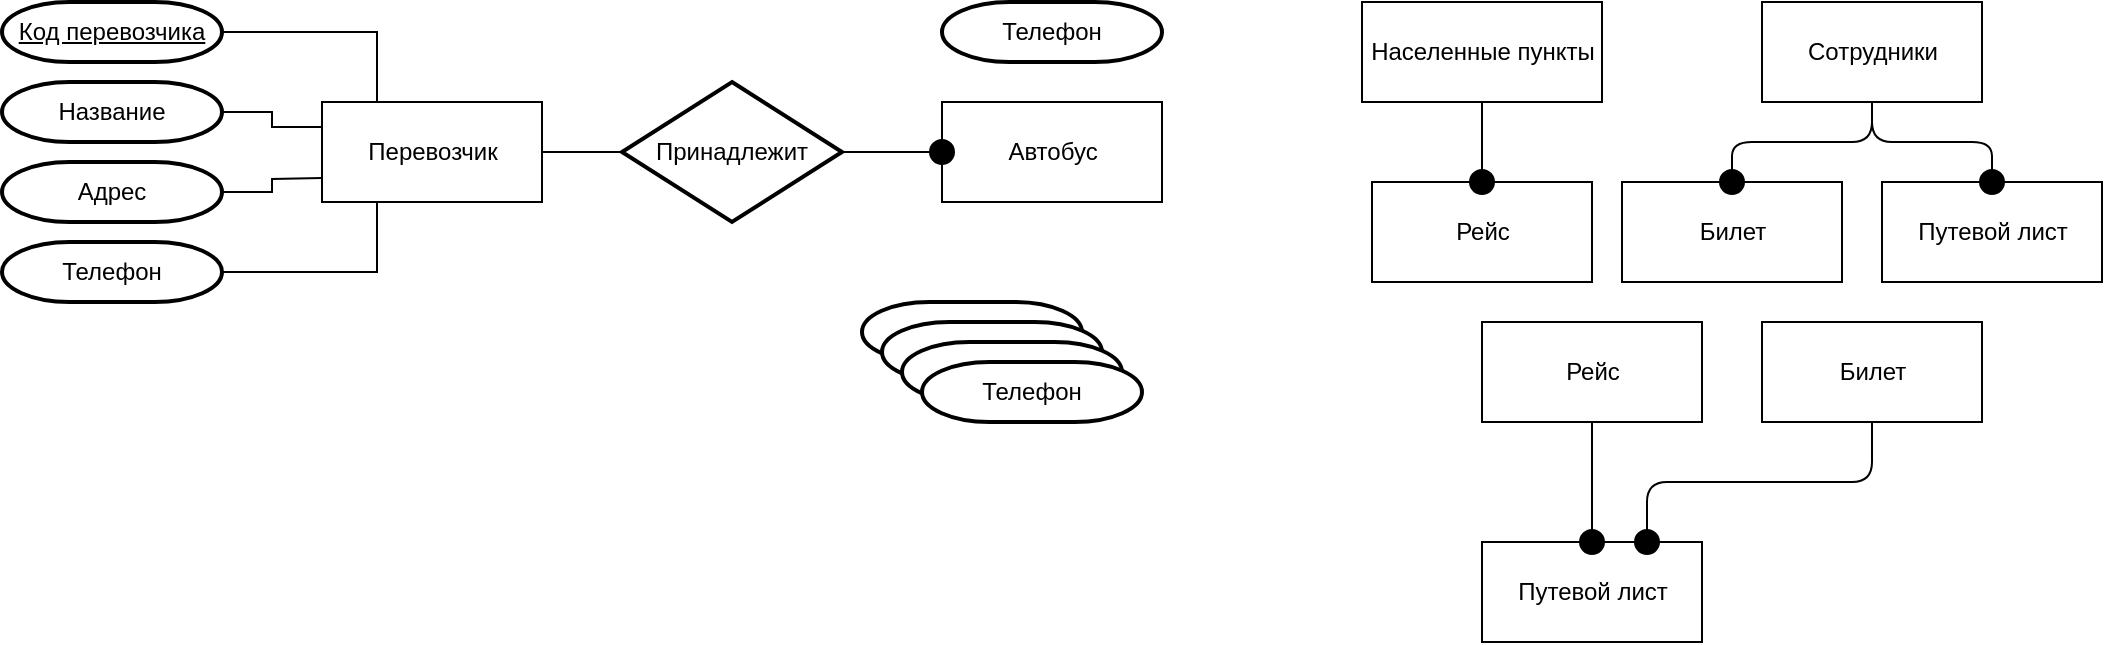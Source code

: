 <mxfile type="device" version="12.4.3" pages="1"><diagram id="vhU2bViA4NNtCC0orEHz" name="Page-1"><mxGraphModel grid="1" dx="854" dy="430" gridSize="10" guides="1" tooltips="1" connect="1" arrows="1" fold="1" page="1" pageScale="1" pageWidth="827" pageHeight="1169" math="0" shadow="0"><root><mxCell id="0" /><mxCell id="1" parent="0" /><mxCell id="NJVZfF2MqDOVurwzIk1w-35" parent="1" target="NJVZfF2MqDOVurwzIk1w-34" edge="1" style="edgeStyle=orthogonalEdgeStyle;rounded=0;orthogonalLoop=1;jettySize=auto;html=1;exitX=1;exitY=0.5;exitDx=0;exitDy=0;entryX=0;entryY=0.5;entryDx=0;entryDy=0;entryPerimeter=0;endArrow=none;endFill=0;endSize=12;" source="NJVZfF2MqDOVurwzIk1w-3"><mxGeometry as="geometry" relative="1" /></mxCell><mxCell id="NJVZfF2MqDOVurwzIk1w-3" value="Перевозчик" parent="1" style="html=1;" vertex="1"><mxGeometry as="geometry" y="60" x="180" height="50" width="110" /></mxCell><mxCell id="NJVZfF2MqDOVurwzIk1w-5" value="Рейс" parent="1" style="html=1;" vertex="1"><mxGeometry as="geometry" y="100" x="705" height="50" width="110" /></mxCell><mxCell id="NJVZfF2MqDOVurwzIk1w-6" value="Билет" parent="1" style="html=1;" vertex="1"><mxGeometry as="geometry" y="100" x="830" height="50" width="110" /></mxCell><mxCell id="NJVZfF2MqDOVurwzIk1w-7" value="Населенные пункты" parent="1" style="html=1;" vertex="1"><mxGeometry as="geometry" y="10" x="700" height="50" width="120" /></mxCell><mxCell id="NJVZfF2MqDOVurwzIk1w-8" value="Сотрудники" parent="1" style="html=1;" vertex="1"><mxGeometry as="geometry" y="10" x="900" height="50" width="110" /></mxCell><mxCell id="NJVZfF2MqDOVurwzIk1w-9" value="Путевой лист" parent="1" style="html=1;" vertex="1"><mxGeometry as="geometry" y="100" x="960" height="50" width="110" /></mxCell><mxCell id="NJVZfF2MqDOVurwzIk1w-10" value="" parent="1" target="NJVZfF2MqDOVurwzIk1w-9" edge="1" style="endArrow=oval;endFill=1;endSize=12;html=1;entryX=0.5;entryY=0;entryDx=0;entryDy=0;exitX=0.5;exitY=1;exitDx=0;exitDy=0;edgeStyle=orthogonalEdgeStyle;" source="NJVZfF2MqDOVurwzIk1w-8"><mxGeometry as="geometry" relative="1" width="160"><mxPoint as="sourcePoint" y="60" x="930" /><mxPoint as="targetPoint" y="150" x="985" /></mxGeometry></mxCell><mxCell id="NJVZfF2MqDOVurwzIk1w-14" value="" parent="1" target="NJVZfF2MqDOVurwzIk1w-6" edge="1" style="endArrow=oval;endFill=1;endSize=12;html=1;exitX=0.5;exitY=1;exitDx=0;exitDy=0;entryX=0.5;entryY=0;entryDx=0;entryDy=0;edgeStyle=orthogonalEdgeStyle;" source="NJVZfF2MqDOVurwzIk1w-8"><mxGeometry as="geometry" relative="1" width="160"><mxPoint as="sourcePoint" y="95" x="1175" /><mxPoint as="targetPoint" y="95" x="1135" /></mxGeometry></mxCell><mxCell id="NJVZfF2MqDOVurwzIk1w-15" value="" parent="1" target="NJVZfF2MqDOVurwzIk1w-5" edge="1" style="endArrow=oval;endFill=1;endSize=12;html=1;entryX=0.5;entryY=0;entryDx=0;entryDy=0;"><mxGeometry as="geometry" relative="1" width="160"><mxPoint as="sourcePoint" y="60" x="760" /><mxPoint as="targetPoint" y="100" x="760" /></mxGeometry></mxCell><mxCell id="NJVZfF2MqDOVurwzIk1w-18" value="Автобус" parent="1" style="html=1;" vertex="1"><mxGeometry as="geometry" y="60" x="490" height="50" width="110" /></mxCell><mxCell id="NJVZfF2MqDOVurwzIk1w-19" value="Рейс" parent="1" style="html=1;" vertex="1"><mxGeometry as="geometry" y="170" x="760" height="50" width="110" /></mxCell><mxCell id="NJVZfF2MqDOVurwzIk1w-20" value="Билет" parent="1" style="html=1;" vertex="1"><mxGeometry as="geometry" y="170" x="900" height="50" width="110" /></mxCell><mxCell id="NJVZfF2MqDOVurwzIk1w-21" value="Путевой лист" parent="1" style="html=1;" vertex="1"><mxGeometry as="geometry" y="280" x="760" height="50" width="110" /></mxCell><mxCell id="NJVZfF2MqDOVurwzIk1w-23" value="" parent="1" target="NJVZfF2MqDOVurwzIk1w-21" edge="1" style="endArrow=oval;endFill=1;endSize=12;html=1;entryX=0.5;entryY=0;entryDx=0;entryDy=0;exitX=0.5;exitY=1;exitDx=0;exitDy=0;" source="NJVZfF2MqDOVurwzIk1w-19"><mxGeometry as="geometry" relative="1" width="160"><mxPoint as="sourcePoint" y="80" x="780" /><mxPoint as="targetPoint" y="120" x="780" /></mxGeometry></mxCell><mxCell id="NJVZfF2MqDOVurwzIk1w-24" value="" parent="1" target="NJVZfF2MqDOVurwzIk1w-21" edge="1" style="endArrow=oval;endFill=1;endSize=12;html=1;exitX=0.5;exitY=1;exitDx=0;exitDy=0;entryX=0.75;entryY=0;entryDx=0;entryDy=0;edgeStyle=orthogonalEdgeStyle;" source="NJVZfF2MqDOVurwzIk1w-20"><mxGeometry as="geometry" relative="1" width="160"><mxPoint as="sourcePoint" y="90" x="790" /><mxPoint as="targetPoint" y="260" x="860" /></mxGeometry></mxCell><mxCell id="NJVZfF2MqDOVurwzIk1w-30" parent="1" target="NJVZfF2MqDOVurwzIk1w-3" edge="1" style="edgeStyle=orthogonalEdgeStyle;rounded=0;orthogonalLoop=1;jettySize=auto;html=1;exitX=1;exitY=0.5;exitDx=0;exitDy=0;exitPerimeter=0;entryX=0.25;entryY=0;entryDx=0;entryDy=0;endArrow=none;endFill=0;endSize=12;" source="NJVZfF2MqDOVurwzIk1w-25"><mxGeometry as="geometry" relative="1" /></mxCell><mxCell id="NJVZfF2MqDOVurwzIk1w-25" value="&lt;u&gt;Код перевозчика&lt;br&gt;&lt;/u&gt;" parent="1" style="strokeWidth=2;html=1;shape=mxgraph.flowchart.terminator;whiteSpace=wrap;" vertex="1"><mxGeometry as="geometry" y="10" x="20" height="30" width="110" /></mxCell><mxCell id="NJVZfF2MqDOVurwzIk1w-31" parent="1" target="NJVZfF2MqDOVurwzIk1w-3" edge="1" style="edgeStyle=orthogonalEdgeStyle;rounded=0;orthogonalLoop=1;jettySize=auto;html=1;exitX=1;exitY=0.5;exitDx=0;exitDy=0;exitPerimeter=0;entryX=0;entryY=0.25;entryDx=0;entryDy=0;endArrow=none;endFill=0;endSize=12;" source="NJVZfF2MqDOVurwzIk1w-27"><mxGeometry as="geometry" relative="1" /></mxCell><mxCell id="NJVZfF2MqDOVurwzIk1w-27" value="Название" parent="1" style="strokeWidth=2;html=1;shape=mxgraph.flowchart.terminator;whiteSpace=wrap;" vertex="1"><mxGeometry as="geometry" y="50" x="20" height="30" width="110" /></mxCell><mxCell id="NJVZfF2MqDOVurwzIk1w-32" parent="1" edge="1" style="edgeStyle=orthogonalEdgeStyle;rounded=0;orthogonalLoop=1;jettySize=auto;html=1;exitX=1;exitY=0.5;exitDx=0;exitDy=0;exitPerimeter=0;endArrow=none;endFill=0;endSize=12;" source="NJVZfF2MqDOVurwzIk1w-28"><mxGeometry as="geometry" relative="1"><mxPoint as="targetPoint" y="98" x="180" /></mxGeometry></mxCell><mxCell id="NJVZfF2MqDOVurwzIk1w-28" value="Адрес" parent="1" style="strokeWidth=2;html=1;shape=mxgraph.flowchart.terminator;whiteSpace=wrap;" vertex="1"><mxGeometry as="geometry" y="90" x="20" height="30" width="110" /></mxCell><mxCell id="NJVZfF2MqDOVurwzIk1w-33" parent="1" target="NJVZfF2MqDOVurwzIk1w-3" edge="1" style="edgeStyle=orthogonalEdgeStyle;rounded=0;orthogonalLoop=1;jettySize=auto;html=1;exitX=1;exitY=0.5;exitDx=0;exitDy=0;exitPerimeter=0;entryX=0.25;entryY=1;entryDx=0;entryDy=0;endArrow=none;endFill=0;endSize=12;" source="NJVZfF2MqDOVurwzIk1w-29"><mxGeometry as="geometry" relative="1" /></mxCell><mxCell id="NJVZfF2MqDOVurwzIk1w-29" value="Телефон" parent="1" style="strokeWidth=2;html=1;shape=mxgraph.flowchart.terminator;whiteSpace=wrap;" vertex="1"><mxGeometry as="geometry" y="130" x="20" height="30" width="110" /></mxCell><mxCell id="NJVZfF2MqDOVurwzIk1w-36" parent="1" target="NJVZfF2MqDOVurwzIk1w-18" edge="1" style="edgeStyle=orthogonalEdgeStyle;rounded=0;orthogonalLoop=1;jettySize=auto;html=1;exitX=1;exitY=0.5;exitDx=0;exitDy=0;exitPerimeter=0;entryX=0;entryY=0.5;entryDx=0;entryDy=0;endArrow=oval;endFill=1;endSize=12;" source="NJVZfF2MqDOVurwzIk1w-34"><mxGeometry as="geometry" relative="1" /></mxCell><mxCell id="NJVZfF2MqDOVurwzIk1w-34" value="Принадлежит" parent="1" style="strokeWidth=2;html=1;shape=mxgraph.flowchart.decision;whiteSpace=wrap;" vertex="1"><mxGeometry as="geometry" y="50" x="330" height="70" width="110" /></mxCell><mxCell id="NJVZfF2MqDOVurwzIk1w-37" value="Телефон" parent="1" style="strokeWidth=2;html=1;shape=mxgraph.flowchart.terminator;whiteSpace=wrap;" vertex="1"><mxGeometry as="geometry" y="160" x="450" height="30" width="110" /></mxCell><mxCell id="NJVZfF2MqDOVurwzIk1w-38" value="Телефон" parent="1" style="strokeWidth=2;html=1;shape=mxgraph.flowchart.terminator;whiteSpace=wrap;" vertex="1"><mxGeometry as="geometry" y="170" x="460" height="30" width="110" /></mxCell><mxCell id="NJVZfF2MqDOVurwzIk1w-39" value="Телефон" parent="1" style="strokeWidth=2;html=1;shape=mxgraph.flowchart.terminator;whiteSpace=wrap;" vertex="1"><mxGeometry as="geometry" y="180" x="470" height="30" width="110" /></mxCell><mxCell id="NJVZfF2MqDOVurwzIk1w-40" value="Телефон" parent="1" style="strokeWidth=2;html=1;shape=mxgraph.flowchart.terminator;whiteSpace=wrap;" vertex="1"><mxGeometry as="geometry" y="190" x="480" height="30" width="110" /></mxCell><mxCell id="NJVZfF2MqDOVurwzIk1w-42" value="Телефон" parent="1" style="strokeWidth=2;html=1;shape=mxgraph.flowchart.terminator;whiteSpace=wrap;" vertex="1"><mxGeometry as="geometry" y="10" x="490" height="30" width="110" /></mxCell></root></mxGraphModel></diagram></mxfile>